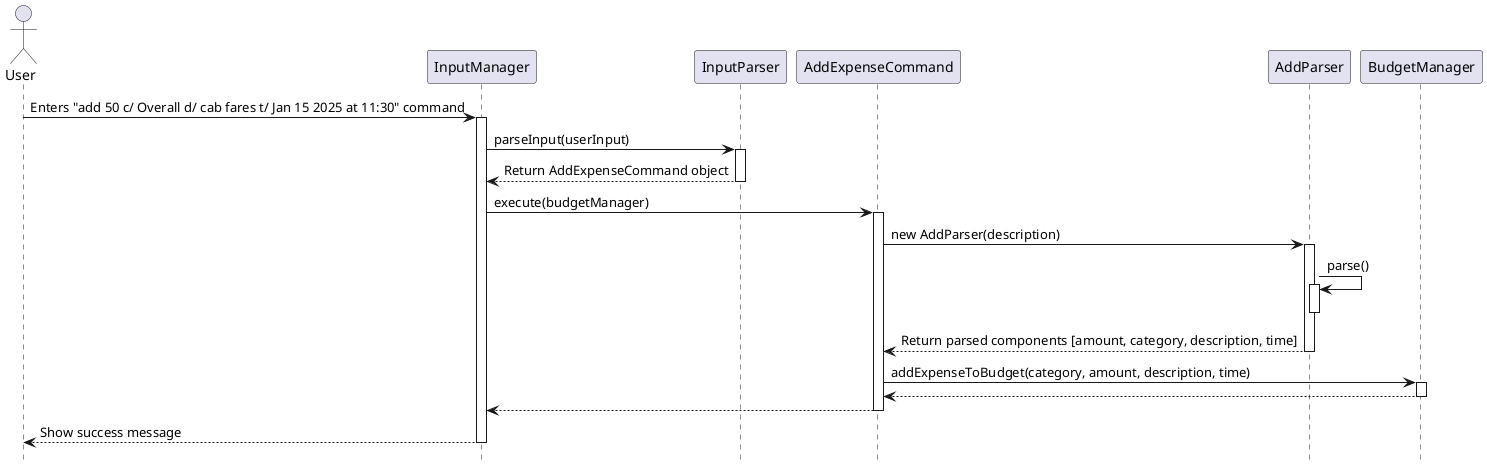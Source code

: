 @startuml

hide footbox
actor User
participant "InputManager" as IM
participant "InputParser" as IP
participant "AddExpenseCommand" as AEC
participant "AddParser" as AP
participant "BudgetManager" as BM



User -> IM: Enters "add 50 c/ Overall d/ cab fares t/ Jan 15 2025 at 11:30" command
activate IM
IM -> IP: parseInput(userInput)
activate IP
IP --> IM: Return AddExpenseCommand object
deactivate IP
IM -> AEC: execute(budgetManager)
activate AEC
AEC -> AP: new AddParser(description)
activate AP
AP -> AP: parse()
activate AP
deactivate AP
AP --> AEC: Return parsed components [amount, category, description, time]
deactivate AP
box AEC #LightGreen
AEC -> BM: addExpenseToBudget(category, amount, description, time)
activate BM
BM --> AEC:
deactivate BM
AEC --> IM:
end box

deactivate AEC

IM --> User: Show success message
deactivate IM
@enduml